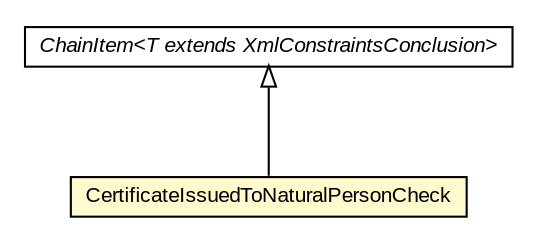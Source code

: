 #!/usr/local/bin/dot
#
# Class diagram 
# Generated by UMLGraph version R5_6-24-gf6e263 (http://www.umlgraph.org/)
#

digraph G {
	edge [fontname="arial",fontsize=10,labelfontname="arial",labelfontsize=10];
	node [fontname="arial",fontsize=10,shape=plaintext];
	nodesep=0.25;
	ranksep=0.5;
	// eu.europa.esig.dss.validation.process.ChainItem<T extends eu.europa.esig.dss.jaxb.detailedreport.XmlConstraintsConclusion>
	c222711 [label=<<table title="eu.europa.esig.dss.validation.process.ChainItem" border="0" cellborder="1" cellspacing="0" cellpadding="2" port="p" href="../../../../ChainItem.html">
		<tr><td><table border="0" cellspacing="0" cellpadding="1">
<tr><td align="center" balign="center"><font face="arial italic"> ChainItem&lt;T extends XmlConstraintsConclusion&gt; </font></td></tr>
		</table></td></tr>
		</table>>, URL="../../../../ChainItem.html", fontname="arial", fontcolor="black", fontsize=10.0];
	// eu.europa.esig.dss.validation.process.bbb.xcv.sub.checks.CertificateIssuedToNaturalPersonCheck
	c222790 [label=<<table title="eu.europa.esig.dss.validation.process.bbb.xcv.sub.checks.CertificateIssuedToNaturalPersonCheck" border="0" cellborder="1" cellspacing="0" cellpadding="2" port="p" bgcolor="lemonChiffon" href="./CertificateIssuedToNaturalPersonCheck.html">
		<tr><td><table border="0" cellspacing="0" cellpadding="1">
<tr><td align="center" balign="center"> CertificateIssuedToNaturalPersonCheck </td></tr>
		</table></td></tr>
		</table>>, URL="./CertificateIssuedToNaturalPersonCheck.html", fontname="arial", fontcolor="black", fontsize=10.0];
	//eu.europa.esig.dss.validation.process.bbb.xcv.sub.checks.CertificateIssuedToNaturalPersonCheck extends eu.europa.esig.dss.validation.process.ChainItem<eu.europa.esig.dss.jaxb.detailedreport.XmlSubXCV>
	c222711:p -> c222790:p [dir=back,arrowtail=empty];
}

